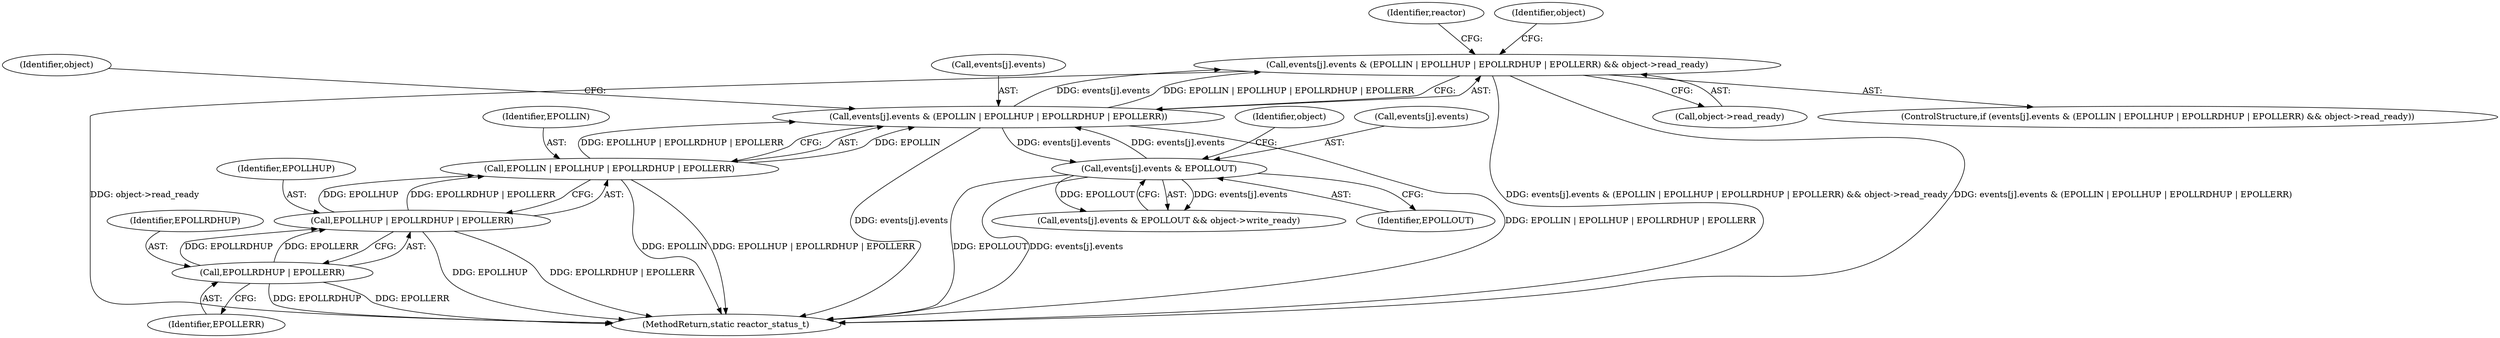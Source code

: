 digraph "0_Android_472271b153c5dc53c28beac55480a8d8434b2d5c_59@pointer" {
"1000270" [label="(Call,events[j].events & (EPOLLIN | EPOLLHUP | EPOLLRDHUP | EPOLLERR) && object->read_ready)"];
"1000271" [label="(Call,events[j].events & (EPOLLIN | EPOLLHUP | EPOLLRDHUP | EPOLLERR))"];
"1000298" [label="(Call,events[j].events & EPOLLOUT)"];
"1000277" [label="(Call,EPOLLIN | EPOLLHUP | EPOLLRDHUP | EPOLLERR)"];
"1000279" [label="(Call,EPOLLHUP | EPOLLRDHUP | EPOLLERR)"];
"1000281" [label="(Call,EPOLLRDHUP | EPOLLERR)"];
"1000270" [label="(Call,events[j].events & (EPOLLIN | EPOLLHUP | EPOLLRDHUP | EPOLLERR) && object->read_ready)"];
"1000283" [label="(Identifier,EPOLLERR)"];
"1000277" [label="(Call,EPOLLIN | EPOLLHUP | EPOLLRDHUP | EPOLLERR)"];
"1000278" [label="(Identifier,EPOLLIN)"];
"1000285" [label="(Identifier,object)"];
"1000304" [label="(Identifier,EPOLLOUT)"];
"1000282" [label="(Identifier,EPOLLRDHUP)"];
"1000284" [label="(Call,object->read_ready)"];
"1000295" [label="(Identifier,reactor)"];
"1000306" [label="(Identifier,object)"];
"1000271" [label="(Call,events[j].events & (EPOLLIN | EPOLLHUP | EPOLLRDHUP | EPOLLERR))"];
"1000269" [label="(ControlStructure,if (events[j].events & (EPOLLIN | EPOLLHUP | EPOLLRDHUP | EPOLLERR) && object->read_ready))"];
"1000299" [label="(Call,events[j].events)"];
"1000297" [label="(Call,events[j].events & EPOLLOUT && object->write_ready)"];
"1000281" [label="(Call,EPOLLRDHUP | EPOLLERR)"];
"1000289" [label="(Identifier,object)"];
"1000298" [label="(Call,events[j].events & EPOLLOUT)"];
"1000272" [label="(Call,events[j].events)"];
"1000280" [label="(Identifier,EPOLLHUP)"];
"1000279" [label="(Call,EPOLLHUP | EPOLLRDHUP | EPOLLERR)"];
"1000336" [label="(MethodReturn,static reactor_status_t)"];
"1000270" -> "1000269"  [label="AST: "];
"1000270" -> "1000271"  [label="CFG: "];
"1000270" -> "1000284"  [label="CFG: "];
"1000271" -> "1000270"  [label="AST: "];
"1000284" -> "1000270"  [label="AST: "];
"1000289" -> "1000270"  [label="CFG: "];
"1000295" -> "1000270"  [label="CFG: "];
"1000270" -> "1000336"  [label="DDG: object->read_ready"];
"1000270" -> "1000336"  [label="DDG: events[j].events & (EPOLLIN | EPOLLHUP | EPOLLRDHUP | EPOLLERR) && object->read_ready"];
"1000270" -> "1000336"  [label="DDG: events[j].events & (EPOLLIN | EPOLLHUP | EPOLLRDHUP | EPOLLERR)"];
"1000271" -> "1000270"  [label="DDG: events[j].events"];
"1000271" -> "1000270"  [label="DDG: EPOLLIN | EPOLLHUP | EPOLLRDHUP | EPOLLERR"];
"1000271" -> "1000277"  [label="CFG: "];
"1000272" -> "1000271"  [label="AST: "];
"1000277" -> "1000271"  [label="AST: "];
"1000285" -> "1000271"  [label="CFG: "];
"1000271" -> "1000336"  [label="DDG: EPOLLIN | EPOLLHUP | EPOLLRDHUP | EPOLLERR"];
"1000271" -> "1000336"  [label="DDG: events[j].events"];
"1000298" -> "1000271"  [label="DDG: events[j].events"];
"1000277" -> "1000271"  [label="DDG: EPOLLIN"];
"1000277" -> "1000271"  [label="DDG: EPOLLHUP | EPOLLRDHUP | EPOLLERR"];
"1000271" -> "1000298"  [label="DDG: events[j].events"];
"1000298" -> "1000297"  [label="AST: "];
"1000298" -> "1000304"  [label="CFG: "];
"1000299" -> "1000298"  [label="AST: "];
"1000304" -> "1000298"  [label="AST: "];
"1000306" -> "1000298"  [label="CFG: "];
"1000297" -> "1000298"  [label="CFG: "];
"1000298" -> "1000336"  [label="DDG: EPOLLOUT"];
"1000298" -> "1000336"  [label="DDG: events[j].events"];
"1000298" -> "1000297"  [label="DDG: events[j].events"];
"1000298" -> "1000297"  [label="DDG: EPOLLOUT"];
"1000277" -> "1000279"  [label="CFG: "];
"1000278" -> "1000277"  [label="AST: "];
"1000279" -> "1000277"  [label="AST: "];
"1000277" -> "1000336"  [label="DDG: EPOLLIN"];
"1000277" -> "1000336"  [label="DDG: EPOLLHUP | EPOLLRDHUP | EPOLLERR"];
"1000279" -> "1000277"  [label="DDG: EPOLLHUP"];
"1000279" -> "1000277"  [label="DDG: EPOLLRDHUP | EPOLLERR"];
"1000279" -> "1000281"  [label="CFG: "];
"1000280" -> "1000279"  [label="AST: "];
"1000281" -> "1000279"  [label="AST: "];
"1000279" -> "1000336"  [label="DDG: EPOLLHUP"];
"1000279" -> "1000336"  [label="DDG: EPOLLRDHUP | EPOLLERR"];
"1000281" -> "1000279"  [label="DDG: EPOLLRDHUP"];
"1000281" -> "1000279"  [label="DDG: EPOLLERR"];
"1000281" -> "1000283"  [label="CFG: "];
"1000282" -> "1000281"  [label="AST: "];
"1000283" -> "1000281"  [label="AST: "];
"1000281" -> "1000336"  [label="DDG: EPOLLRDHUP"];
"1000281" -> "1000336"  [label="DDG: EPOLLERR"];
}
